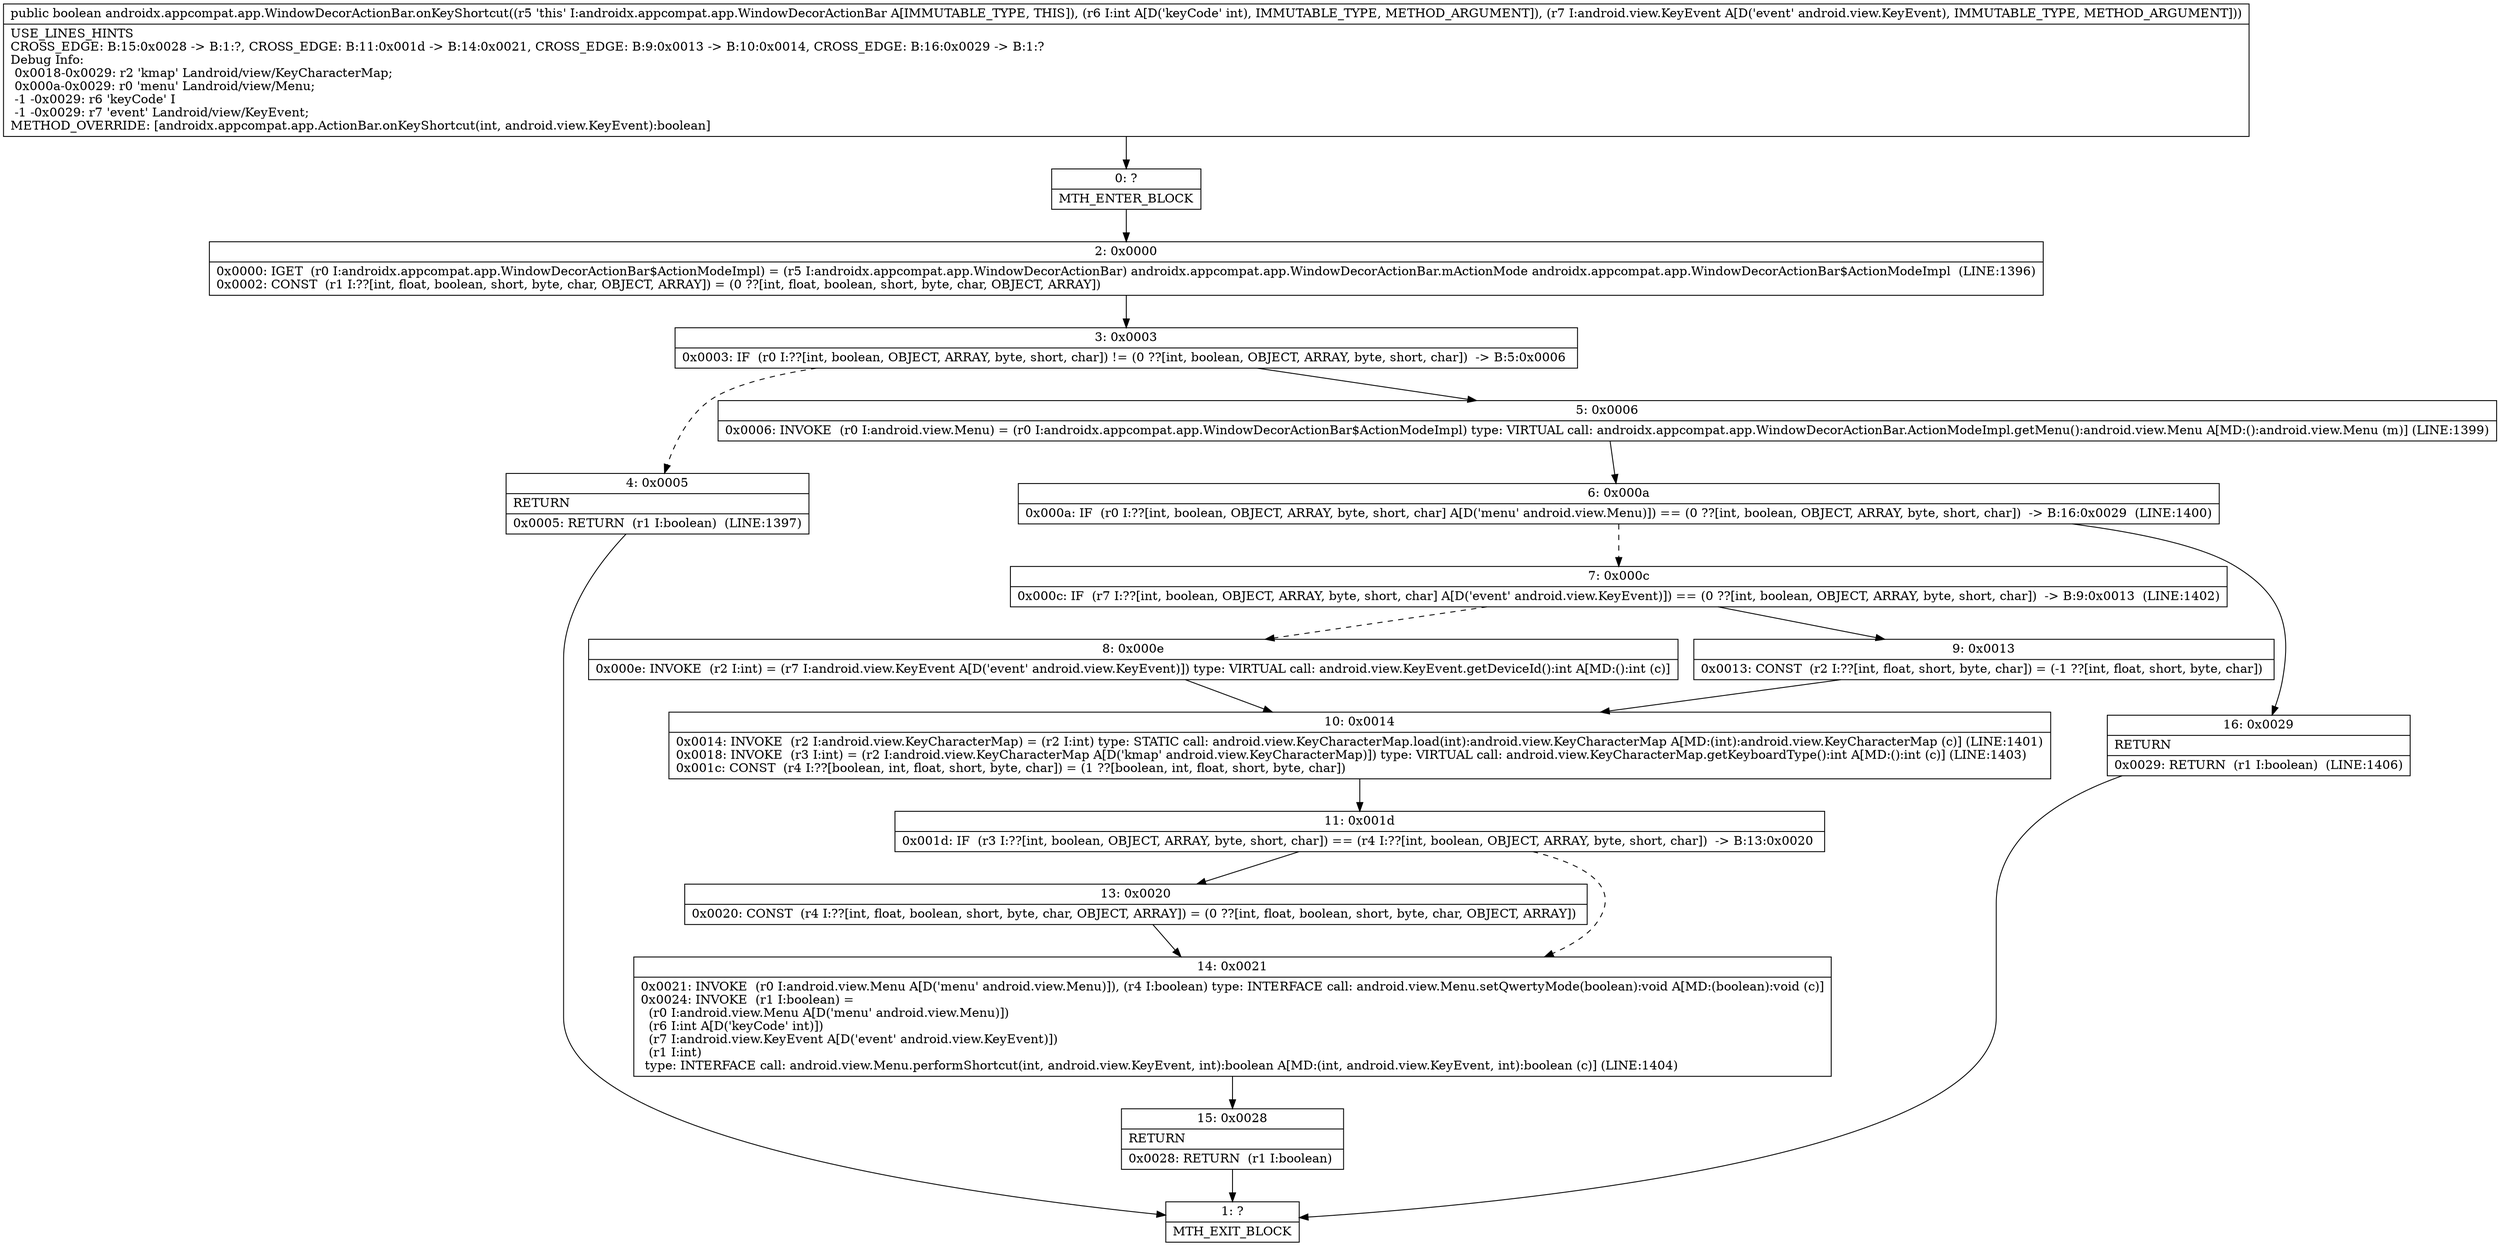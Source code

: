 digraph "CFG forandroidx.appcompat.app.WindowDecorActionBar.onKeyShortcut(ILandroid\/view\/KeyEvent;)Z" {
Node_0 [shape=record,label="{0\:\ ?|MTH_ENTER_BLOCK\l}"];
Node_2 [shape=record,label="{2\:\ 0x0000|0x0000: IGET  (r0 I:androidx.appcompat.app.WindowDecorActionBar$ActionModeImpl) = (r5 I:androidx.appcompat.app.WindowDecorActionBar) androidx.appcompat.app.WindowDecorActionBar.mActionMode androidx.appcompat.app.WindowDecorActionBar$ActionModeImpl  (LINE:1396)\l0x0002: CONST  (r1 I:??[int, float, boolean, short, byte, char, OBJECT, ARRAY]) = (0 ??[int, float, boolean, short, byte, char, OBJECT, ARRAY]) \l}"];
Node_3 [shape=record,label="{3\:\ 0x0003|0x0003: IF  (r0 I:??[int, boolean, OBJECT, ARRAY, byte, short, char]) != (0 ??[int, boolean, OBJECT, ARRAY, byte, short, char])  \-\> B:5:0x0006 \l}"];
Node_4 [shape=record,label="{4\:\ 0x0005|RETURN\l|0x0005: RETURN  (r1 I:boolean)  (LINE:1397)\l}"];
Node_1 [shape=record,label="{1\:\ ?|MTH_EXIT_BLOCK\l}"];
Node_5 [shape=record,label="{5\:\ 0x0006|0x0006: INVOKE  (r0 I:android.view.Menu) = (r0 I:androidx.appcompat.app.WindowDecorActionBar$ActionModeImpl) type: VIRTUAL call: androidx.appcompat.app.WindowDecorActionBar.ActionModeImpl.getMenu():android.view.Menu A[MD:():android.view.Menu (m)] (LINE:1399)\l}"];
Node_6 [shape=record,label="{6\:\ 0x000a|0x000a: IF  (r0 I:??[int, boolean, OBJECT, ARRAY, byte, short, char] A[D('menu' android.view.Menu)]) == (0 ??[int, boolean, OBJECT, ARRAY, byte, short, char])  \-\> B:16:0x0029  (LINE:1400)\l}"];
Node_7 [shape=record,label="{7\:\ 0x000c|0x000c: IF  (r7 I:??[int, boolean, OBJECT, ARRAY, byte, short, char] A[D('event' android.view.KeyEvent)]) == (0 ??[int, boolean, OBJECT, ARRAY, byte, short, char])  \-\> B:9:0x0013  (LINE:1402)\l}"];
Node_8 [shape=record,label="{8\:\ 0x000e|0x000e: INVOKE  (r2 I:int) = (r7 I:android.view.KeyEvent A[D('event' android.view.KeyEvent)]) type: VIRTUAL call: android.view.KeyEvent.getDeviceId():int A[MD:():int (c)]\l}"];
Node_10 [shape=record,label="{10\:\ 0x0014|0x0014: INVOKE  (r2 I:android.view.KeyCharacterMap) = (r2 I:int) type: STATIC call: android.view.KeyCharacterMap.load(int):android.view.KeyCharacterMap A[MD:(int):android.view.KeyCharacterMap (c)] (LINE:1401)\l0x0018: INVOKE  (r3 I:int) = (r2 I:android.view.KeyCharacterMap A[D('kmap' android.view.KeyCharacterMap)]) type: VIRTUAL call: android.view.KeyCharacterMap.getKeyboardType():int A[MD:():int (c)] (LINE:1403)\l0x001c: CONST  (r4 I:??[boolean, int, float, short, byte, char]) = (1 ??[boolean, int, float, short, byte, char]) \l}"];
Node_11 [shape=record,label="{11\:\ 0x001d|0x001d: IF  (r3 I:??[int, boolean, OBJECT, ARRAY, byte, short, char]) == (r4 I:??[int, boolean, OBJECT, ARRAY, byte, short, char])  \-\> B:13:0x0020 \l}"];
Node_13 [shape=record,label="{13\:\ 0x0020|0x0020: CONST  (r4 I:??[int, float, boolean, short, byte, char, OBJECT, ARRAY]) = (0 ??[int, float, boolean, short, byte, char, OBJECT, ARRAY]) \l}"];
Node_14 [shape=record,label="{14\:\ 0x0021|0x0021: INVOKE  (r0 I:android.view.Menu A[D('menu' android.view.Menu)]), (r4 I:boolean) type: INTERFACE call: android.view.Menu.setQwertyMode(boolean):void A[MD:(boolean):void (c)]\l0x0024: INVOKE  (r1 I:boolean) = \l  (r0 I:android.view.Menu A[D('menu' android.view.Menu)])\l  (r6 I:int A[D('keyCode' int)])\l  (r7 I:android.view.KeyEvent A[D('event' android.view.KeyEvent)])\l  (r1 I:int)\l type: INTERFACE call: android.view.Menu.performShortcut(int, android.view.KeyEvent, int):boolean A[MD:(int, android.view.KeyEvent, int):boolean (c)] (LINE:1404)\l}"];
Node_15 [shape=record,label="{15\:\ 0x0028|RETURN\l|0x0028: RETURN  (r1 I:boolean) \l}"];
Node_9 [shape=record,label="{9\:\ 0x0013|0x0013: CONST  (r2 I:??[int, float, short, byte, char]) = (\-1 ??[int, float, short, byte, char]) \l}"];
Node_16 [shape=record,label="{16\:\ 0x0029|RETURN\l|0x0029: RETURN  (r1 I:boolean)  (LINE:1406)\l}"];
MethodNode[shape=record,label="{public boolean androidx.appcompat.app.WindowDecorActionBar.onKeyShortcut((r5 'this' I:androidx.appcompat.app.WindowDecorActionBar A[IMMUTABLE_TYPE, THIS]), (r6 I:int A[D('keyCode' int), IMMUTABLE_TYPE, METHOD_ARGUMENT]), (r7 I:android.view.KeyEvent A[D('event' android.view.KeyEvent), IMMUTABLE_TYPE, METHOD_ARGUMENT]))  | USE_LINES_HINTS\lCROSS_EDGE: B:15:0x0028 \-\> B:1:?, CROSS_EDGE: B:11:0x001d \-\> B:14:0x0021, CROSS_EDGE: B:9:0x0013 \-\> B:10:0x0014, CROSS_EDGE: B:16:0x0029 \-\> B:1:?\lDebug Info:\l  0x0018\-0x0029: r2 'kmap' Landroid\/view\/KeyCharacterMap;\l  0x000a\-0x0029: r0 'menu' Landroid\/view\/Menu;\l  \-1 \-0x0029: r6 'keyCode' I\l  \-1 \-0x0029: r7 'event' Landroid\/view\/KeyEvent;\lMETHOD_OVERRIDE: [androidx.appcompat.app.ActionBar.onKeyShortcut(int, android.view.KeyEvent):boolean]\l}"];
MethodNode -> Node_0;Node_0 -> Node_2;
Node_2 -> Node_3;
Node_3 -> Node_4[style=dashed];
Node_3 -> Node_5;
Node_4 -> Node_1;
Node_5 -> Node_6;
Node_6 -> Node_7[style=dashed];
Node_6 -> Node_16;
Node_7 -> Node_8[style=dashed];
Node_7 -> Node_9;
Node_8 -> Node_10;
Node_10 -> Node_11;
Node_11 -> Node_13;
Node_11 -> Node_14[style=dashed];
Node_13 -> Node_14;
Node_14 -> Node_15;
Node_15 -> Node_1;
Node_9 -> Node_10;
Node_16 -> Node_1;
}


